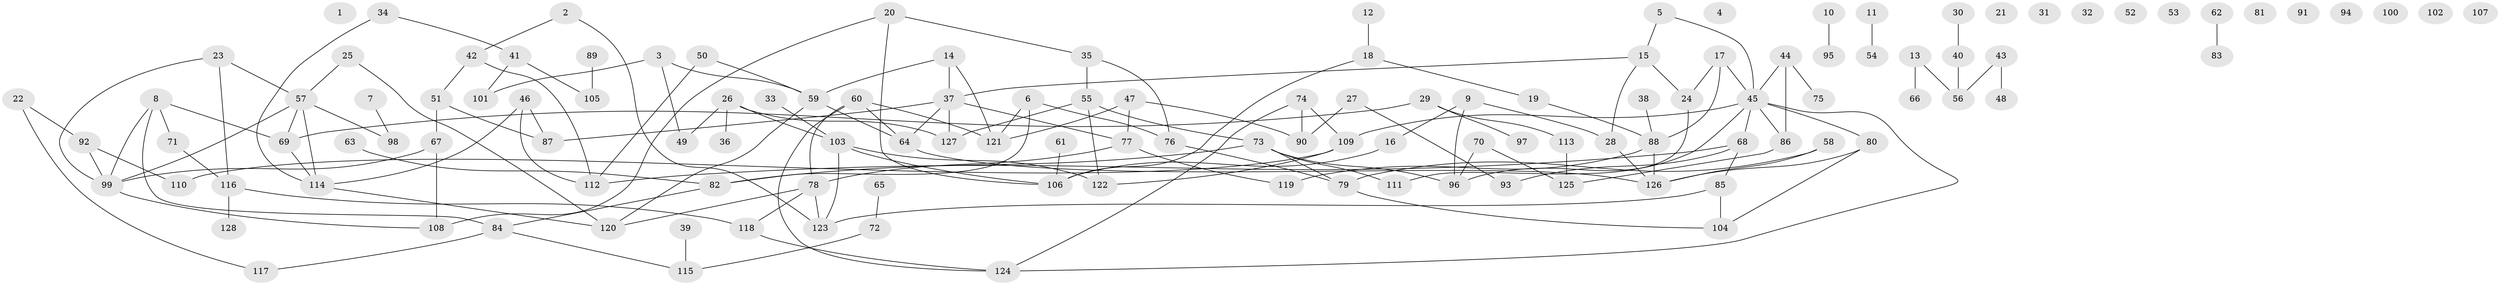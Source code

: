 // Generated by graph-tools (version 1.1) at 2025/00/03/09/25 03:00:46]
// undirected, 128 vertices, 163 edges
graph export_dot {
graph [start="1"]
  node [color=gray90,style=filled];
  1;
  2;
  3;
  4;
  5;
  6;
  7;
  8;
  9;
  10;
  11;
  12;
  13;
  14;
  15;
  16;
  17;
  18;
  19;
  20;
  21;
  22;
  23;
  24;
  25;
  26;
  27;
  28;
  29;
  30;
  31;
  32;
  33;
  34;
  35;
  36;
  37;
  38;
  39;
  40;
  41;
  42;
  43;
  44;
  45;
  46;
  47;
  48;
  49;
  50;
  51;
  52;
  53;
  54;
  55;
  56;
  57;
  58;
  59;
  60;
  61;
  62;
  63;
  64;
  65;
  66;
  67;
  68;
  69;
  70;
  71;
  72;
  73;
  74;
  75;
  76;
  77;
  78;
  79;
  80;
  81;
  82;
  83;
  84;
  85;
  86;
  87;
  88;
  89;
  90;
  91;
  92;
  93;
  94;
  95;
  96;
  97;
  98;
  99;
  100;
  101;
  102;
  103;
  104;
  105;
  106;
  107;
  108;
  109;
  110;
  111;
  112;
  113;
  114;
  115;
  116;
  117;
  118;
  119;
  120;
  121;
  122;
  123;
  124;
  125;
  126;
  127;
  128;
  2 -- 42;
  2 -- 123;
  3 -- 49;
  3 -- 59;
  3 -- 101;
  5 -- 15;
  5 -- 45;
  6 -- 76;
  6 -- 82;
  6 -- 121;
  7 -- 98;
  8 -- 69;
  8 -- 71;
  8 -- 84;
  8 -- 99;
  9 -- 16;
  9 -- 28;
  9 -- 96;
  10 -- 95;
  11 -- 54;
  12 -- 18;
  13 -- 56;
  13 -- 66;
  14 -- 37;
  14 -- 59;
  14 -- 121;
  15 -- 24;
  15 -- 28;
  15 -- 37;
  16 -- 106;
  17 -- 24;
  17 -- 45;
  17 -- 88;
  18 -- 19;
  18 -- 106;
  19 -- 88;
  20 -- 35;
  20 -- 106;
  20 -- 108;
  22 -- 92;
  22 -- 117;
  23 -- 57;
  23 -- 99;
  23 -- 116;
  24 -- 111;
  25 -- 57;
  25 -- 120;
  26 -- 36;
  26 -- 49;
  26 -- 103;
  26 -- 127;
  27 -- 90;
  27 -- 93;
  28 -- 126;
  29 -- 69;
  29 -- 97;
  29 -- 113;
  30 -- 40;
  33 -- 103;
  34 -- 41;
  34 -- 114;
  35 -- 55;
  35 -- 76;
  37 -- 64;
  37 -- 77;
  37 -- 87;
  37 -- 127;
  38 -- 88;
  39 -- 115;
  40 -- 56;
  41 -- 101;
  41 -- 105;
  42 -- 51;
  42 -- 112;
  43 -- 48;
  43 -- 56;
  44 -- 45;
  44 -- 75;
  44 -- 86;
  45 -- 68;
  45 -- 80;
  45 -- 86;
  45 -- 96;
  45 -- 109;
  45 -- 124;
  46 -- 87;
  46 -- 112;
  46 -- 114;
  47 -- 77;
  47 -- 90;
  47 -- 121;
  50 -- 59;
  50 -- 112;
  51 -- 67;
  51 -- 87;
  55 -- 73;
  55 -- 122;
  55 -- 127;
  57 -- 69;
  57 -- 98;
  57 -- 99;
  57 -- 114;
  58 -- 79;
  58 -- 126;
  59 -- 64;
  59 -- 120;
  60 -- 64;
  60 -- 78;
  60 -- 121;
  60 -- 124;
  61 -- 106;
  62 -- 83;
  63 -- 82;
  64 -- 126;
  65 -- 72;
  67 -- 99;
  67 -- 108;
  68 -- 85;
  68 -- 93;
  68 -- 112;
  69 -- 114;
  70 -- 96;
  70 -- 125;
  71 -- 116;
  72 -- 115;
  73 -- 79;
  73 -- 82;
  73 -- 96;
  73 -- 111;
  74 -- 90;
  74 -- 109;
  74 -- 124;
  76 -- 79;
  77 -- 78;
  77 -- 119;
  78 -- 118;
  78 -- 120;
  78 -- 123;
  79 -- 104;
  80 -- 104;
  80 -- 126;
  82 -- 84;
  84 -- 115;
  84 -- 117;
  85 -- 104;
  85 -- 123;
  86 -- 125;
  88 -- 119;
  88 -- 126;
  89 -- 105;
  92 -- 99;
  92 -- 110;
  99 -- 108;
  103 -- 106;
  103 -- 122;
  103 -- 123;
  109 -- 110;
  109 -- 122;
  113 -- 125;
  114 -- 120;
  116 -- 118;
  116 -- 128;
  118 -- 124;
}
